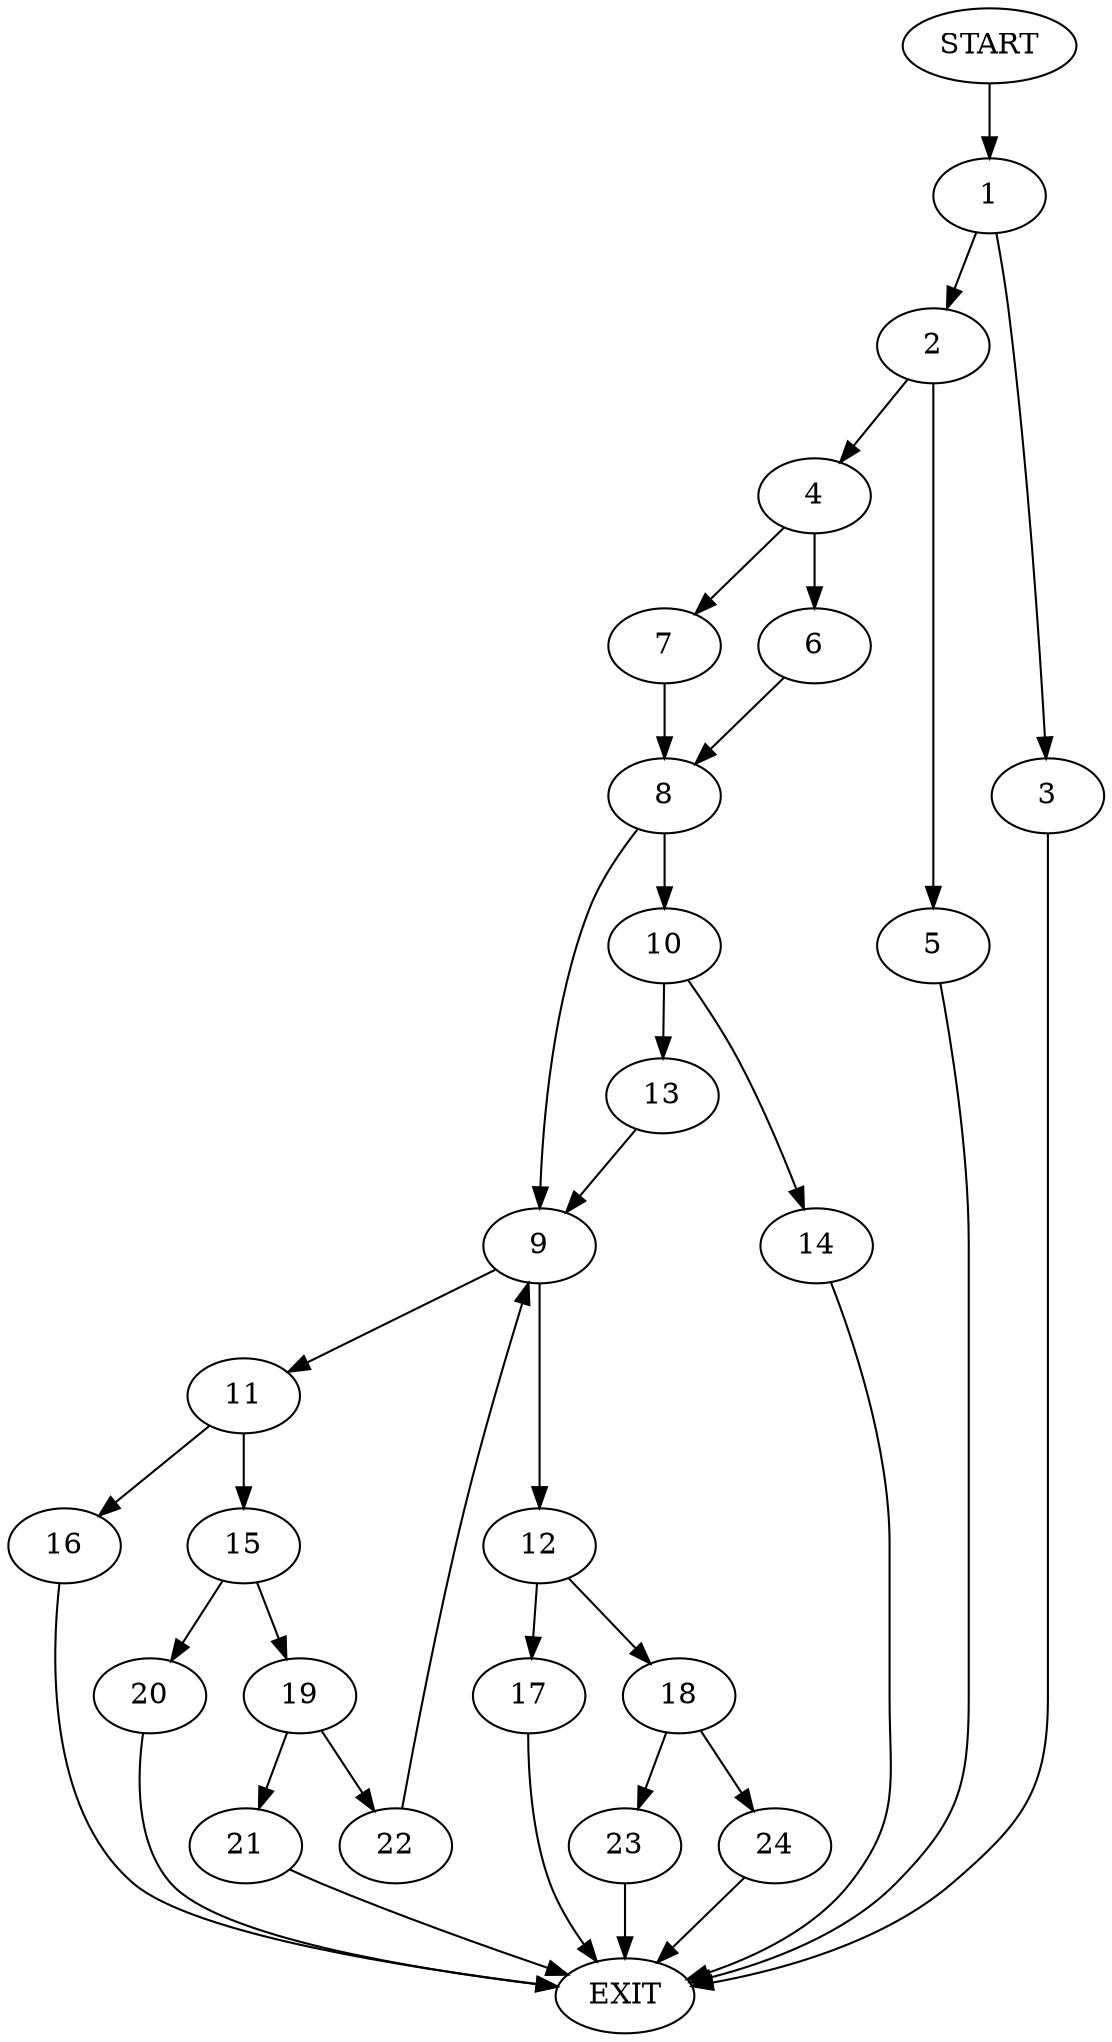 digraph {
0 [label="START"]
25 [label="EXIT"]
0 -> 1
1 -> 2
1 -> 3
3 -> 25
2 -> 4
2 -> 5
5 -> 25
4 -> 6
4 -> 7
6 -> 8
7 -> 8
8 -> 9
8 -> 10
9 -> 11
9 -> 12
10 -> 13
10 -> 14
13 -> 9
14 -> 25
11 -> 15
11 -> 16
12 -> 17
12 -> 18
15 -> 19
15 -> 20
16 -> 25
20 -> 25
19 -> 21
19 -> 22
21 -> 25
22 -> 9
18 -> 23
18 -> 24
17 -> 25
23 -> 25
24 -> 25
}
